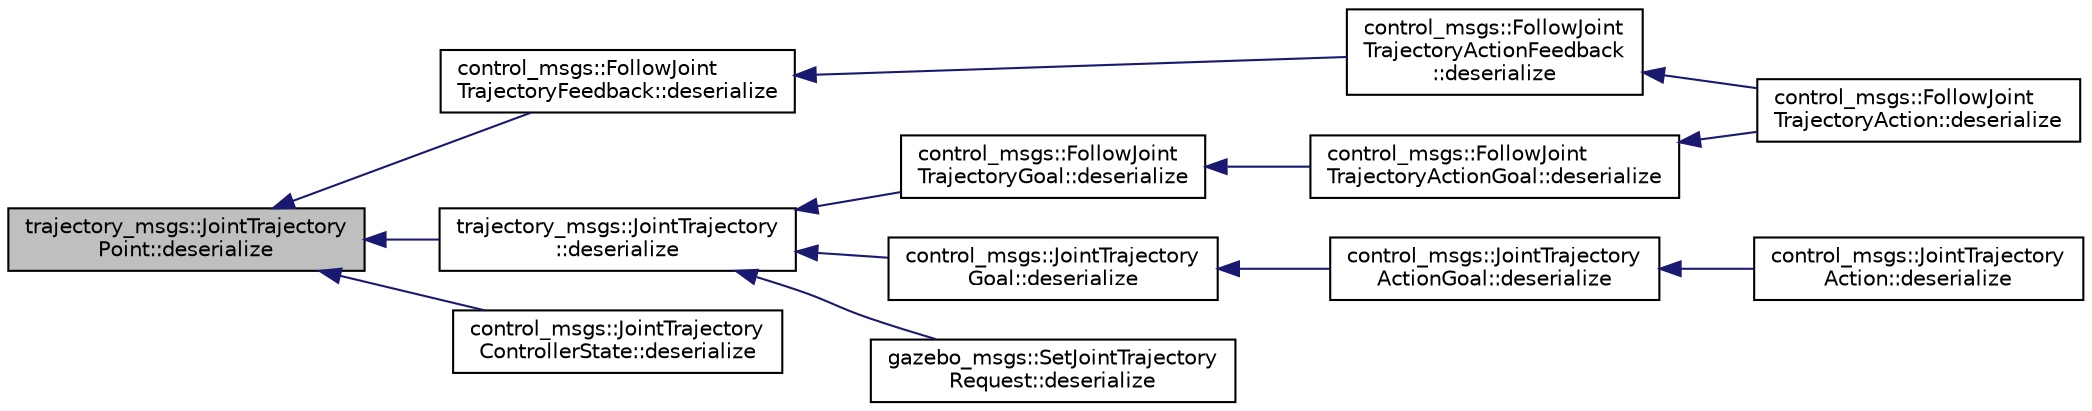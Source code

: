 digraph "trajectory_msgs::JointTrajectoryPoint::deserialize"
{
  edge [fontname="Helvetica",fontsize="10",labelfontname="Helvetica",labelfontsize="10"];
  node [fontname="Helvetica",fontsize="10",shape=record];
  rankdir="LR";
  Node1 [label="trajectory_msgs::JointTrajectory\lPoint::deserialize",height=0.2,width=0.4,color="black", fillcolor="grey75", style="filled" fontcolor="black"];
  Node1 -> Node2 [dir="back",color="midnightblue",fontsize="10",style="solid",fontname="Helvetica"];
  Node2 [label="control_msgs::FollowJoint\lTrajectoryFeedback::deserialize",height=0.2,width=0.4,color="black", fillcolor="white", style="filled",URL="$classcontrol__msgs_1_1_follow_joint_trajectory_feedback.html#ad7e412a1e92781673751bc264ff95a5f"];
  Node2 -> Node3 [dir="back",color="midnightblue",fontsize="10",style="solid",fontname="Helvetica"];
  Node3 [label="control_msgs::FollowJoint\lTrajectoryActionFeedback\l::deserialize",height=0.2,width=0.4,color="black", fillcolor="white", style="filled",URL="$classcontrol__msgs_1_1_follow_joint_trajectory_action_feedback.html#a50e227f3e4af25cff2ea54ce6f700d0c"];
  Node3 -> Node4 [dir="back",color="midnightblue",fontsize="10",style="solid",fontname="Helvetica"];
  Node4 [label="control_msgs::FollowJoint\lTrajectoryAction::deserialize",height=0.2,width=0.4,color="black", fillcolor="white", style="filled",URL="$classcontrol__msgs_1_1_follow_joint_trajectory_action.html#aa1b01e05a954dd3ea722c9a654cb9c93"];
  Node1 -> Node5 [dir="back",color="midnightblue",fontsize="10",style="solid",fontname="Helvetica"];
  Node5 [label="trajectory_msgs::JointTrajectory\l::deserialize",height=0.2,width=0.4,color="black", fillcolor="white", style="filled",URL="$classtrajectory__msgs_1_1_joint_trajectory.html#af32cecc2e5ce4fa19cae86083061b919"];
  Node5 -> Node6 [dir="back",color="midnightblue",fontsize="10",style="solid",fontname="Helvetica"];
  Node6 [label="control_msgs::FollowJoint\lTrajectoryGoal::deserialize",height=0.2,width=0.4,color="black", fillcolor="white", style="filled",URL="$classcontrol__msgs_1_1_follow_joint_trajectory_goal.html#a5b6879044068a9e5a2b2003b3728c624"];
  Node6 -> Node7 [dir="back",color="midnightblue",fontsize="10",style="solid",fontname="Helvetica"];
  Node7 [label="control_msgs::FollowJoint\lTrajectoryActionGoal::deserialize",height=0.2,width=0.4,color="black", fillcolor="white", style="filled",URL="$classcontrol__msgs_1_1_follow_joint_trajectory_action_goal.html#a74f6976e97d096667532b45b9f5eb21c"];
  Node7 -> Node4 [dir="back",color="midnightblue",fontsize="10",style="solid",fontname="Helvetica"];
  Node5 -> Node8 [dir="back",color="midnightblue",fontsize="10",style="solid",fontname="Helvetica"];
  Node8 [label="control_msgs::JointTrajectory\lGoal::deserialize",height=0.2,width=0.4,color="black", fillcolor="white", style="filled",URL="$classcontrol__msgs_1_1_joint_trajectory_goal.html#a7f21daed05314fc0f6899d72bb5a683a"];
  Node8 -> Node9 [dir="back",color="midnightblue",fontsize="10",style="solid",fontname="Helvetica"];
  Node9 [label="control_msgs::JointTrajectory\lActionGoal::deserialize",height=0.2,width=0.4,color="black", fillcolor="white", style="filled",URL="$classcontrol__msgs_1_1_joint_trajectory_action_goal.html#ad7b04c15a3b2907f44d95eb1abb05aa5"];
  Node9 -> Node10 [dir="back",color="midnightblue",fontsize="10",style="solid",fontname="Helvetica"];
  Node10 [label="control_msgs::JointTrajectory\lAction::deserialize",height=0.2,width=0.4,color="black", fillcolor="white", style="filled",URL="$classcontrol__msgs_1_1_joint_trajectory_action.html#a6882774abdece3cda380d5c7bae20307"];
  Node5 -> Node11 [dir="back",color="midnightblue",fontsize="10",style="solid",fontname="Helvetica"];
  Node11 [label="gazebo_msgs::SetJointTrajectory\lRequest::deserialize",height=0.2,width=0.4,color="black", fillcolor="white", style="filled",URL="$classgazebo__msgs_1_1_set_joint_trajectory_request.html#a2ca1cb01c6b141a741ce44d10006a820"];
  Node1 -> Node12 [dir="back",color="midnightblue",fontsize="10",style="solid",fontname="Helvetica"];
  Node12 [label="control_msgs::JointTrajectory\lControllerState::deserialize",height=0.2,width=0.4,color="black", fillcolor="white", style="filled",URL="$classcontrol__msgs_1_1_joint_trajectory_controller_state.html#a2b4dbf1312606251f85bf86c63ab488d"];
}
